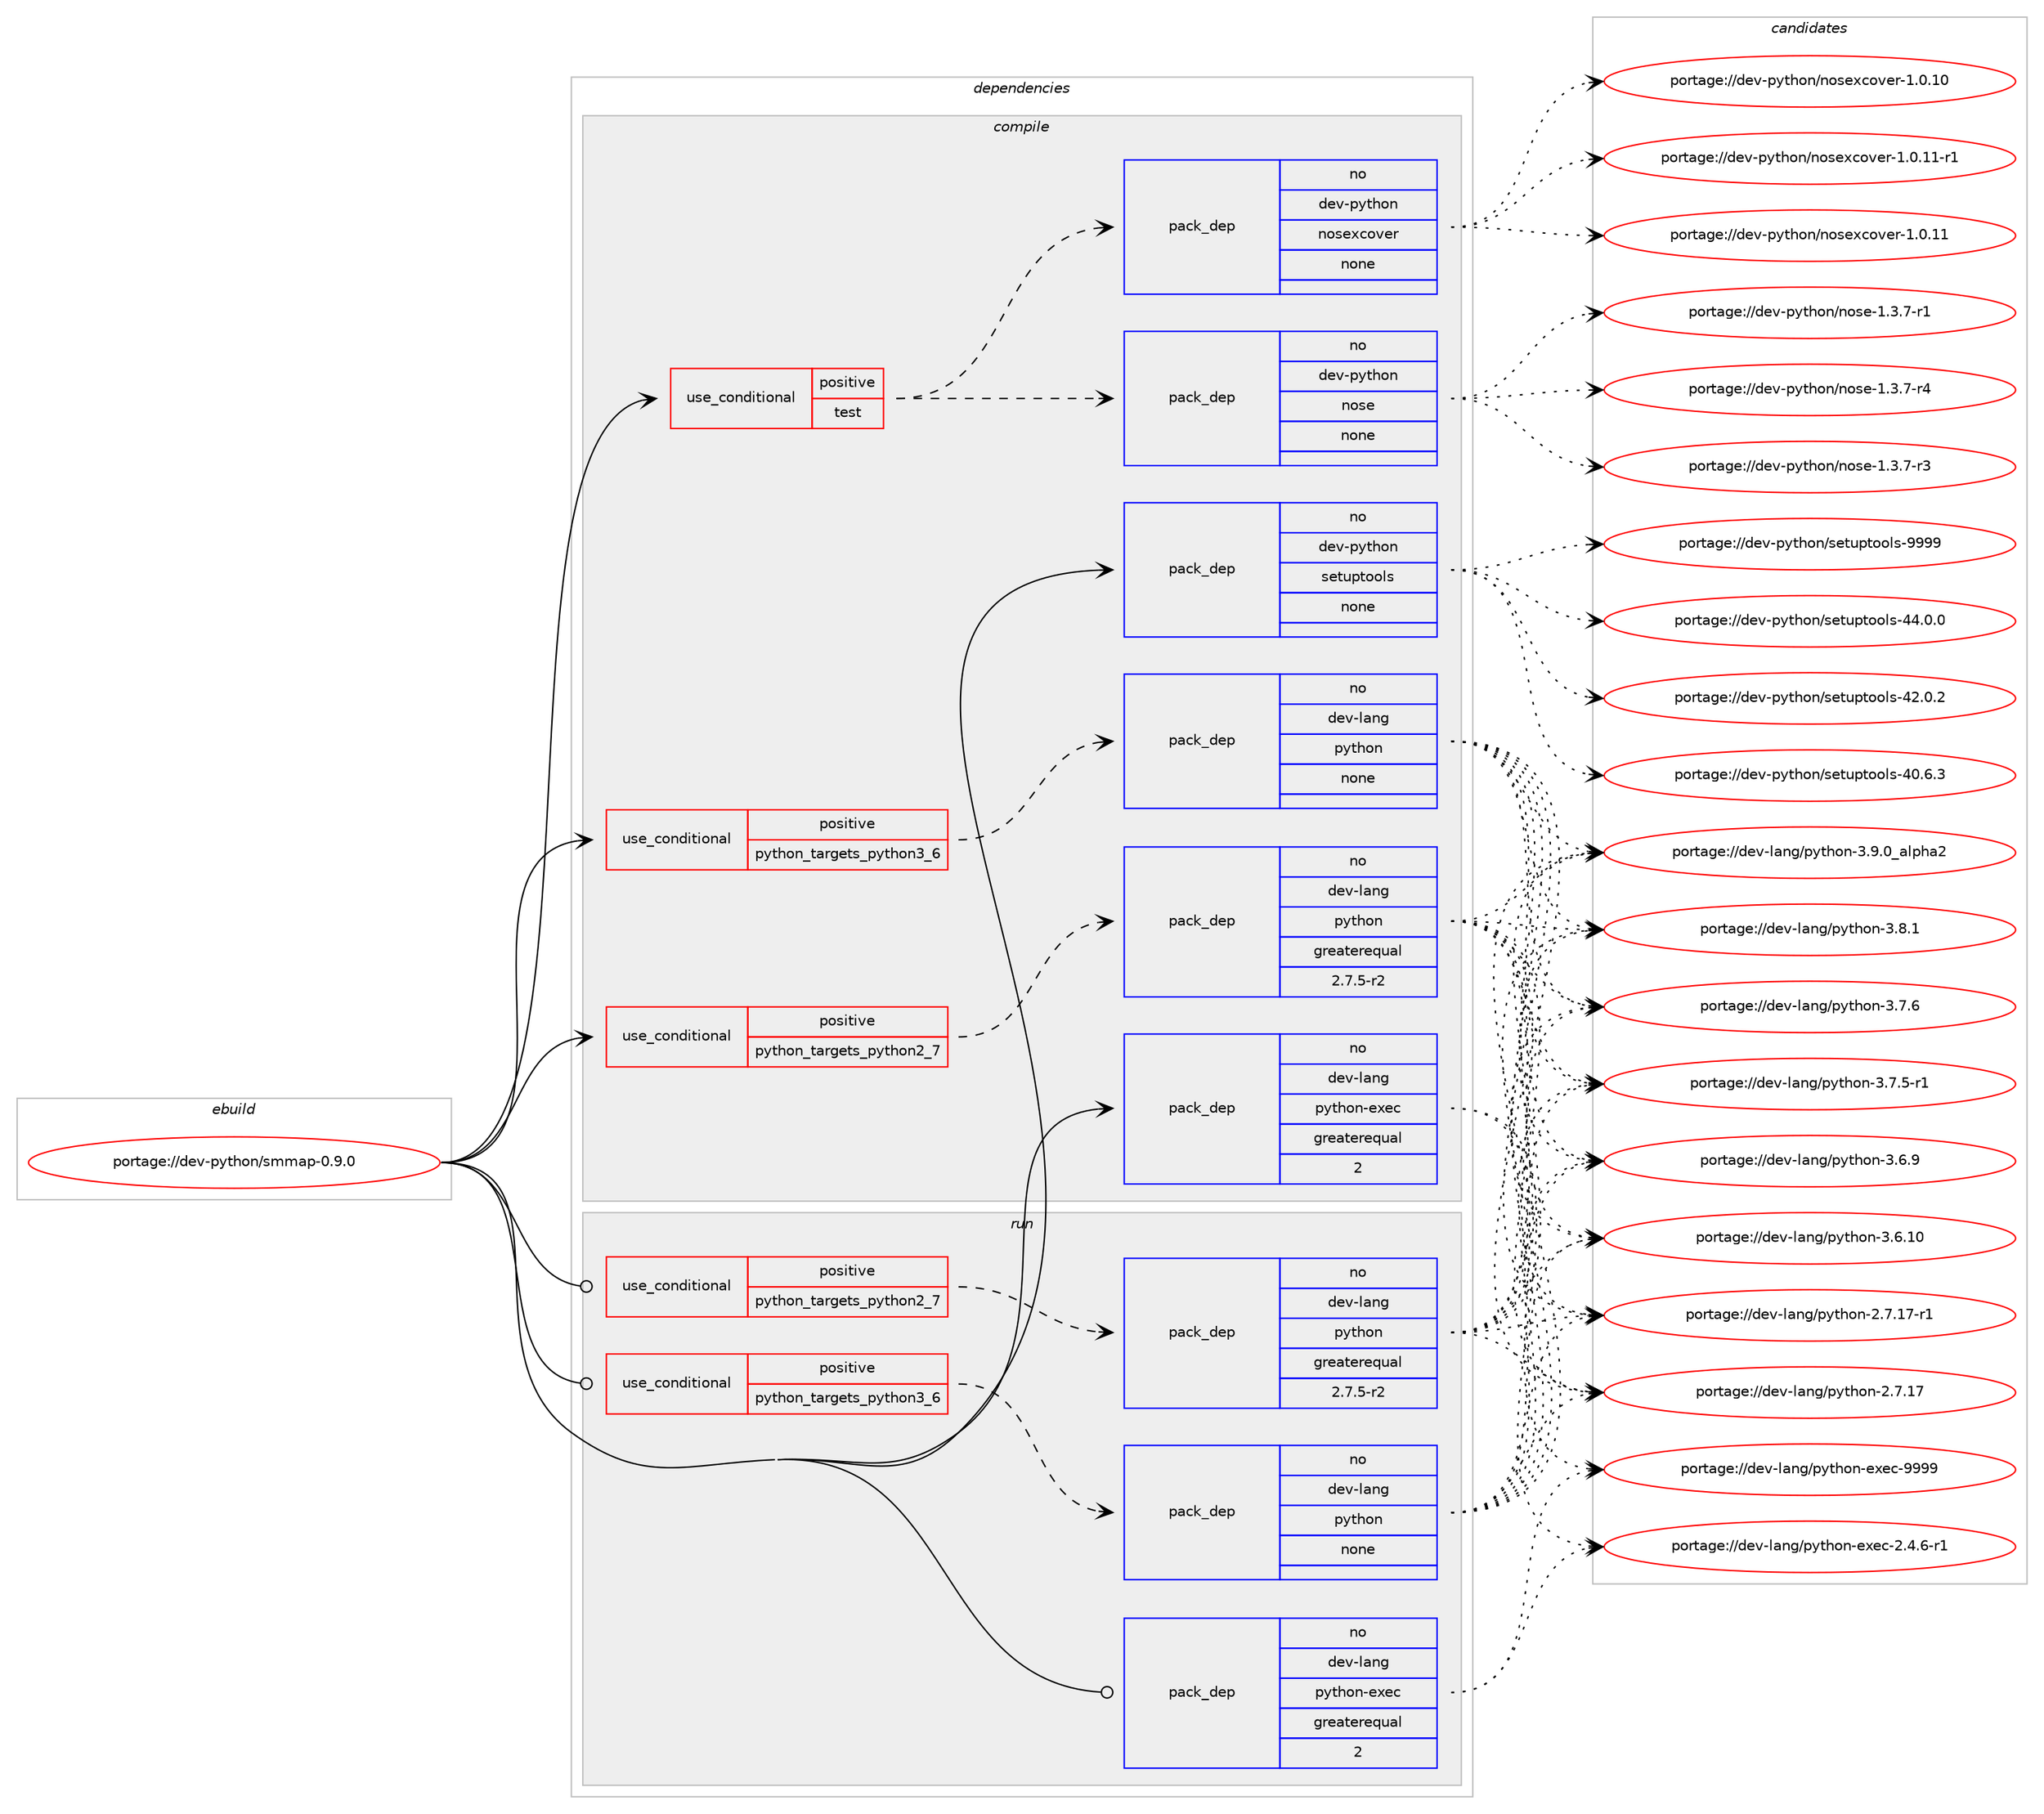 digraph prolog {

# *************
# Graph options
# *************

newrank=true;
concentrate=true;
compound=true;
graph [rankdir=LR,fontname=Helvetica,fontsize=10,ranksep=1.5];#, ranksep=2.5, nodesep=0.2];
edge  [arrowhead=vee];
node  [fontname=Helvetica,fontsize=10];

# **********
# The ebuild
# **********

subgraph cluster_leftcol {
color=gray;
rank=same;
label=<<i>ebuild</i>>;
id [label="portage://dev-python/smmap-0.9.0", color=red, width=4, href="../dev-python/smmap-0.9.0.svg"];
}

# ****************
# The dependencies
# ****************

subgraph cluster_midcol {
color=gray;
label=<<i>dependencies</i>>;
subgraph cluster_compile {
fillcolor="#eeeeee";
style=filled;
label=<<i>compile</i>>;
subgraph cond105884 {
dependency425597 [label=<<TABLE BORDER="0" CELLBORDER="1" CELLSPACING="0" CELLPADDING="4"><TR><TD ROWSPAN="3" CELLPADDING="10">use_conditional</TD></TR><TR><TD>positive</TD></TR><TR><TD>python_targets_python2_7</TD></TR></TABLE>>, shape=none, color=red];
subgraph pack314815 {
dependency425598 [label=<<TABLE BORDER="0" CELLBORDER="1" CELLSPACING="0" CELLPADDING="4" WIDTH="220"><TR><TD ROWSPAN="6" CELLPADDING="30">pack_dep</TD></TR><TR><TD WIDTH="110">no</TD></TR><TR><TD>dev-lang</TD></TR><TR><TD>python</TD></TR><TR><TD>greaterequal</TD></TR><TR><TD>2.7.5-r2</TD></TR></TABLE>>, shape=none, color=blue];
}
dependency425597:e -> dependency425598:w [weight=20,style="dashed",arrowhead="vee"];
}
id:e -> dependency425597:w [weight=20,style="solid",arrowhead="vee"];
subgraph cond105885 {
dependency425599 [label=<<TABLE BORDER="0" CELLBORDER="1" CELLSPACING="0" CELLPADDING="4"><TR><TD ROWSPAN="3" CELLPADDING="10">use_conditional</TD></TR><TR><TD>positive</TD></TR><TR><TD>python_targets_python3_6</TD></TR></TABLE>>, shape=none, color=red];
subgraph pack314816 {
dependency425600 [label=<<TABLE BORDER="0" CELLBORDER="1" CELLSPACING="0" CELLPADDING="4" WIDTH="220"><TR><TD ROWSPAN="6" CELLPADDING="30">pack_dep</TD></TR><TR><TD WIDTH="110">no</TD></TR><TR><TD>dev-lang</TD></TR><TR><TD>python</TD></TR><TR><TD>none</TD></TR><TR><TD></TD></TR></TABLE>>, shape=none, color=blue];
}
dependency425599:e -> dependency425600:w [weight=20,style="dashed",arrowhead="vee"];
}
id:e -> dependency425599:w [weight=20,style="solid",arrowhead="vee"];
subgraph cond105886 {
dependency425601 [label=<<TABLE BORDER="0" CELLBORDER="1" CELLSPACING="0" CELLPADDING="4"><TR><TD ROWSPAN="3" CELLPADDING="10">use_conditional</TD></TR><TR><TD>positive</TD></TR><TR><TD>test</TD></TR></TABLE>>, shape=none, color=red];
subgraph pack314817 {
dependency425602 [label=<<TABLE BORDER="0" CELLBORDER="1" CELLSPACING="0" CELLPADDING="4" WIDTH="220"><TR><TD ROWSPAN="6" CELLPADDING="30">pack_dep</TD></TR><TR><TD WIDTH="110">no</TD></TR><TR><TD>dev-python</TD></TR><TR><TD>nose</TD></TR><TR><TD>none</TD></TR><TR><TD></TD></TR></TABLE>>, shape=none, color=blue];
}
dependency425601:e -> dependency425602:w [weight=20,style="dashed",arrowhead="vee"];
subgraph pack314818 {
dependency425603 [label=<<TABLE BORDER="0" CELLBORDER="1" CELLSPACING="0" CELLPADDING="4" WIDTH="220"><TR><TD ROWSPAN="6" CELLPADDING="30">pack_dep</TD></TR><TR><TD WIDTH="110">no</TD></TR><TR><TD>dev-python</TD></TR><TR><TD>nosexcover</TD></TR><TR><TD>none</TD></TR><TR><TD></TD></TR></TABLE>>, shape=none, color=blue];
}
dependency425601:e -> dependency425603:w [weight=20,style="dashed",arrowhead="vee"];
}
id:e -> dependency425601:w [weight=20,style="solid",arrowhead="vee"];
subgraph pack314819 {
dependency425604 [label=<<TABLE BORDER="0" CELLBORDER="1" CELLSPACING="0" CELLPADDING="4" WIDTH="220"><TR><TD ROWSPAN="6" CELLPADDING="30">pack_dep</TD></TR><TR><TD WIDTH="110">no</TD></TR><TR><TD>dev-lang</TD></TR><TR><TD>python-exec</TD></TR><TR><TD>greaterequal</TD></TR><TR><TD>2</TD></TR></TABLE>>, shape=none, color=blue];
}
id:e -> dependency425604:w [weight=20,style="solid",arrowhead="vee"];
subgraph pack314820 {
dependency425605 [label=<<TABLE BORDER="0" CELLBORDER="1" CELLSPACING="0" CELLPADDING="4" WIDTH="220"><TR><TD ROWSPAN="6" CELLPADDING="30">pack_dep</TD></TR><TR><TD WIDTH="110">no</TD></TR><TR><TD>dev-python</TD></TR><TR><TD>setuptools</TD></TR><TR><TD>none</TD></TR><TR><TD></TD></TR></TABLE>>, shape=none, color=blue];
}
id:e -> dependency425605:w [weight=20,style="solid",arrowhead="vee"];
}
subgraph cluster_compileandrun {
fillcolor="#eeeeee";
style=filled;
label=<<i>compile and run</i>>;
}
subgraph cluster_run {
fillcolor="#eeeeee";
style=filled;
label=<<i>run</i>>;
subgraph cond105887 {
dependency425606 [label=<<TABLE BORDER="0" CELLBORDER="1" CELLSPACING="0" CELLPADDING="4"><TR><TD ROWSPAN="3" CELLPADDING="10">use_conditional</TD></TR><TR><TD>positive</TD></TR><TR><TD>python_targets_python2_7</TD></TR></TABLE>>, shape=none, color=red];
subgraph pack314821 {
dependency425607 [label=<<TABLE BORDER="0" CELLBORDER="1" CELLSPACING="0" CELLPADDING="4" WIDTH="220"><TR><TD ROWSPAN="6" CELLPADDING="30">pack_dep</TD></TR><TR><TD WIDTH="110">no</TD></TR><TR><TD>dev-lang</TD></TR><TR><TD>python</TD></TR><TR><TD>greaterequal</TD></TR><TR><TD>2.7.5-r2</TD></TR></TABLE>>, shape=none, color=blue];
}
dependency425606:e -> dependency425607:w [weight=20,style="dashed",arrowhead="vee"];
}
id:e -> dependency425606:w [weight=20,style="solid",arrowhead="odot"];
subgraph cond105888 {
dependency425608 [label=<<TABLE BORDER="0" CELLBORDER="1" CELLSPACING="0" CELLPADDING="4"><TR><TD ROWSPAN="3" CELLPADDING="10">use_conditional</TD></TR><TR><TD>positive</TD></TR><TR><TD>python_targets_python3_6</TD></TR></TABLE>>, shape=none, color=red];
subgraph pack314822 {
dependency425609 [label=<<TABLE BORDER="0" CELLBORDER="1" CELLSPACING="0" CELLPADDING="4" WIDTH="220"><TR><TD ROWSPAN="6" CELLPADDING="30">pack_dep</TD></TR><TR><TD WIDTH="110">no</TD></TR><TR><TD>dev-lang</TD></TR><TR><TD>python</TD></TR><TR><TD>none</TD></TR><TR><TD></TD></TR></TABLE>>, shape=none, color=blue];
}
dependency425608:e -> dependency425609:w [weight=20,style="dashed",arrowhead="vee"];
}
id:e -> dependency425608:w [weight=20,style="solid",arrowhead="odot"];
subgraph pack314823 {
dependency425610 [label=<<TABLE BORDER="0" CELLBORDER="1" CELLSPACING="0" CELLPADDING="4" WIDTH="220"><TR><TD ROWSPAN="6" CELLPADDING="30">pack_dep</TD></TR><TR><TD WIDTH="110">no</TD></TR><TR><TD>dev-lang</TD></TR><TR><TD>python-exec</TD></TR><TR><TD>greaterequal</TD></TR><TR><TD>2</TD></TR></TABLE>>, shape=none, color=blue];
}
id:e -> dependency425610:w [weight=20,style="solid",arrowhead="odot"];
}
}

# **************
# The candidates
# **************

subgraph cluster_choices {
rank=same;
color=gray;
label=<<i>candidates</i>>;

subgraph choice314815 {
color=black;
nodesep=1;
choice10010111845108971101034711212111610411111045514657464895971081121049750 [label="portage://dev-lang/python-3.9.0_alpha2", color=red, width=4,href="../dev-lang/python-3.9.0_alpha2.svg"];
choice100101118451089711010347112121116104111110455146564649 [label="portage://dev-lang/python-3.8.1", color=red, width=4,href="../dev-lang/python-3.8.1.svg"];
choice100101118451089711010347112121116104111110455146554654 [label="portage://dev-lang/python-3.7.6", color=red, width=4,href="../dev-lang/python-3.7.6.svg"];
choice1001011184510897110103471121211161041111104551465546534511449 [label="portage://dev-lang/python-3.7.5-r1", color=red, width=4,href="../dev-lang/python-3.7.5-r1.svg"];
choice100101118451089711010347112121116104111110455146544657 [label="portage://dev-lang/python-3.6.9", color=red, width=4,href="../dev-lang/python-3.6.9.svg"];
choice10010111845108971101034711212111610411111045514654464948 [label="portage://dev-lang/python-3.6.10", color=red, width=4,href="../dev-lang/python-3.6.10.svg"];
choice100101118451089711010347112121116104111110455046554649554511449 [label="portage://dev-lang/python-2.7.17-r1", color=red, width=4,href="../dev-lang/python-2.7.17-r1.svg"];
choice10010111845108971101034711212111610411111045504655464955 [label="portage://dev-lang/python-2.7.17", color=red, width=4,href="../dev-lang/python-2.7.17.svg"];
dependency425598:e -> choice10010111845108971101034711212111610411111045514657464895971081121049750:w [style=dotted,weight="100"];
dependency425598:e -> choice100101118451089711010347112121116104111110455146564649:w [style=dotted,weight="100"];
dependency425598:e -> choice100101118451089711010347112121116104111110455146554654:w [style=dotted,weight="100"];
dependency425598:e -> choice1001011184510897110103471121211161041111104551465546534511449:w [style=dotted,weight="100"];
dependency425598:e -> choice100101118451089711010347112121116104111110455146544657:w [style=dotted,weight="100"];
dependency425598:e -> choice10010111845108971101034711212111610411111045514654464948:w [style=dotted,weight="100"];
dependency425598:e -> choice100101118451089711010347112121116104111110455046554649554511449:w [style=dotted,weight="100"];
dependency425598:e -> choice10010111845108971101034711212111610411111045504655464955:w [style=dotted,weight="100"];
}
subgraph choice314816 {
color=black;
nodesep=1;
choice10010111845108971101034711212111610411111045514657464895971081121049750 [label="portage://dev-lang/python-3.9.0_alpha2", color=red, width=4,href="../dev-lang/python-3.9.0_alpha2.svg"];
choice100101118451089711010347112121116104111110455146564649 [label="portage://dev-lang/python-3.8.1", color=red, width=4,href="../dev-lang/python-3.8.1.svg"];
choice100101118451089711010347112121116104111110455146554654 [label="portage://dev-lang/python-3.7.6", color=red, width=4,href="../dev-lang/python-3.7.6.svg"];
choice1001011184510897110103471121211161041111104551465546534511449 [label="portage://dev-lang/python-3.7.5-r1", color=red, width=4,href="../dev-lang/python-3.7.5-r1.svg"];
choice100101118451089711010347112121116104111110455146544657 [label="portage://dev-lang/python-3.6.9", color=red, width=4,href="../dev-lang/python-3.6.9.svg"];
choice10010111845108971101034711212111610411111045514654464948 [label="portage://dev-lang/python-3.6.10", color=red, width=4,href="../dev-lang/python-3.6.10.svg"];
choice100101118451089711010347112121116104111110455046554649554511449 [label="portage://dev-lang/python-2.7.17-r1", color=red, width=4,href="../dev-lang/python-2.7.17-r1.svg"];
choice10010111845108971101034711212111610411111045504655464955 [label="portage://dev-lang/python-2.7.17", color=red, width=4,href="../dev-lang/python-2.7.17.svg"];
dependency425600:e -> choice10010111845108971101034711212111610411111045514657464895971081121049750:w [style=dotted,weight="100"];
dependency425600:e -> choice100101118451089711010347112121116104111110455146564649:w [style=dotted,weight="100"];
dependency425600:e -> choice100101118451089711010347112121116104111110455146554654:w [style=dotted,weight="100"];
dependency425600:e -> choice1001011184510897110103471121211161041111104551465546534511449:w [style=dotted,weight="100"];
dependency425600:e -> choice100101118451089711010347112121116104111110455146544657:w [style=dotted,weight="100"];
dependency425600:e -> choice10010111845108971101034711212111610411111045514654464948:w [style=dotted,weight="100"];
dependency425600:e -> choice100101118451089711010347112121116104111110455046554649554511449:w [style=dotted,weight="100"];
dependency425600:e -> choice10010111845108971101034711212111610411111045504655464955:w [style=dotted,weight="100"];
}
subgraph choice314817 {
color=black;
nodesep=1;
choice10010111845112121116104111110471101111151014549465146554511452 [label="portage://dev-python/nose-1.3.7-r4", color=red, width=4,href="../dev-python/nose-1.3.7-r4.svg"];
choice10010111845112121116104111110471101111151014549465146554511451 [label="portage://dev-python/nose-1.3.7-r3", color=red, width=4,href="../dev-python/nose-1.3.7-r3.svg"];
choice10010111845112121116104111110471101111151014549465146554511449 [label="portage://dev-python/nose-1.3.7-r1", color=red, width=4,href="../dev-python/nose-1.3.7-r1.svg"];
dependency425602:e -> choice10010111845112121116104111110471101111151014549465146554511452:w [style=dotted,weight="100"];
dependency425602:e -> choice10010111845112121116104111110471101111151014549465146554511451:w [style=dotted,weight="100"];
dependency425602:e -> choice10010111845112121116104111110471101111151014549465146554511449:w [style=dotted,weight="100"];
}
subgraph choice314818 {
color=black;
nodesep=1;
choice100101118451121211161041111104711011111510112099111118101114454946484649494511449 [label="portage://dev-python/nosexcover-1.0.11-r1", color=red, width=4,href="../dev-python/nosexcover-1.0.11-r1.svg"];
choice10010111845112121116104111110471101111151011209911111810111445494648464949 [label="portage://dev-python/nosexcover-1.0.11", color=red, width=4,href="../dev-python/nosexcover-1.0.11.svg"];
choice10010111845112121116104111110471101111151011209911111810111445494648464948 [label="portage://dev-python/nosexcover-1.0.10", color=red, width=4,href="../dev-python/nosexcover-1.0.10.svg"];
dependency425603:e -> choice100101118451121211161041111104711011111510112099111118101114454946484649494511449:w [style=dotted,weight="100"];
dependency425603:e -> choice10010111845112121116104111110471101111151011209911111810111445494648464949:w [style=dotted,weight="100"];
dependency425603:e -> choice10010111845112121116104111110471101111151011209911111810111445494648464948:w [style=dotted,weight="100"];
}
subgraph choice314819 {
color=black;
nodesep=1;
choice10010111845108971101034711212111610411111045101120101994557575757 [label="portage://dev-lang/python-exec-9999", color=red, width=4,href="../dev-lang/python-exec-9999.svg"];
choice10010111845108971101034711212111610411111045101120101994550465246544511449 [label="portage://dev-lang/python-exec-2.4.6-r1", color=red, width=4,href="../dev-lang/python-exec-2.4.6-r1.svg"];
dependency425604:e -> choice10010111845108971101034711212111610411111045101120101994557575757:w [style=dotted,weight="100"];
dependency425604:e -> choice10010111845108971101034711212111610411111045101120101994550465246544511449:w [style=dotted,weight="100"];
}
subgraph choice314820 {
color=black;
nodesep=1;
choice10010111845112121116104111110471151011161171121161111111081154557575757 [label="portage://dev-python/setuptools-9999", color=red, width=4,href="../dev-python/setuptools-9999.svg"];
choice100101118451121211161041111104711510111611711211611111110811545525246484648 [label="portage://dev-python/setuptools-44.0.0", color=red, width=4,href="../dev-python/setuptools-44.0.0.svg"];
choice100101118451121211161041111104711510111611711211611111110811545525046484650 [label="portage://dev-python/setuptools-42.0.2", color=red, width=4,href="../dev-python/setuptools-42.0.2.svg"];
choice100101118451121211161041111104711510111611711211611111110811545524846544651 [label="portage://dev-python/setuptools-40.6.3", color=red, width=4,href="../dev-python/setuptools-40.6.3.svg"];
dependency425605:e -> choice10010111845112121116104111110471151011161171121161111111081154557575757:w [style=dotted,weight="100"];
dependency425605:e -> choice100101118451121211161041111104711510111611711211611111110811545525246484648:w [style=dotted,weight="100"];
dependency425605:e -> choice100101118451121211161041111104711510111611711211611111110811545525046484650:w [style=dotted,weight="100"];
dependency425605:e -> choice100101118451121211161041111104711510111611711211611111110811545524846544651:w [style=dotted,weight="100"];
}
subgraph choice314821 {
color=black;
nodesep=1;
choice10010111845108971101034711212111610411111045514657464895971081121049750 [label="portage://dev-lang/python-3.9.0_alpha2", color=red, width=4,href="../dev-lang/python-3.9.0_alpha2.svg"];
choice100101118451089711010347112121116104111110455146564649 [label="portage://dev-lang/python-3.8.1", color=red, width=4,href="../dev-lang/python-3.8.1.svg"];
choice100101118451089711010347112121116104111110455146554654 [label="portage://dev-lang/python-3.7.6", color=red, width=4,href="../dev-lang/python-3.7.6.svg"];
choice1001011184510897110103471121211161041111104551465546534511449 [label="portage://dev-lang/python-3.7.5-r1", color=red, width=4,href="../dev-lang/python-3.7.5-r1.svg"];
choice100101118451089711010347112121116104111110455146544657 [label="portage://dev-lang/python-3.6.9", color=red, width=4,href="../dev-lang/python-3.6.9.svg"];
choice10010111845108971101034711212111610411111045514654464948 [label="portage://dev-lang/python-3.6.10", color=red, width=4,href="../dev-lang/python-3.6.10.svg"];
choice100101118451089711010347112121116104111110455046554649554511449 [label="portage://dev-lang/python-2.7.17-r1", color=red, width=4,href="../dev-lang/python-2.7.17-r1.svg"];
choice10010111845108971101034711212111610411111045504655464955 [label="portage://dev-lang/python-2.7.17", color=red, width=4,href="../dev-lang/python-2.7.17.svg"];
dependency425607:e -> choice10010111845108971101034711212111610411111045514657464895971081121049750:w [style=dotted,weight="100"];
dependency425607:e -> choice100101118451089711010347112121116104111110455146564649:w [style=dotted,weight="100"];
dependency425607:e -> choice100101118451089711010347112121116104111110455146554654:w [style=dotted,weight="100"];
dependency425607:e -> choice1001011184510897110103471121211161041111104551465546534511449:w [style=dotted,weight="100"];
dependency425607:e -> choice100101118451089711010347112121116104111110455146544657:w [style=dotted,weight="100"];
dependency425607:e -> choice10010111845108971101034711212111610411111045514654464948:w [style=dotted,weight="100"];
dependency425607:e -> choice100101118451089711010347112121116104111110455046554649554511449:w [style=dotted,weight="100"];
dependency425607:e -> choice10010111845108971101034711212111610411111045504655464955:w [style=dotted,weight="100"];
}
subgraph choice314822 {
color=black;
nodesep=1;
choice10010111845108971101034711212111610411111045514657464895971081121049750 [label="portage://dev-lang/python-3.9.0_alpha2", color=red, width=4,href="../dev-lang/python-3.9.0_alpha2.svg"];
choice100101118451089711010347112121116104111110455146564649 [label="portage://dev-lang/python-3.8.1", color=red, width=4,href="../dev-lang/python-3.8.1.svg"];
choice100101118451089711010347112121116104111110455146554654 [label="portage://dev-lang/python-3.7.6", color=red, width=4,href="../dev-lang/python-3.7.6.svg"];
choice1001011184510897110103471121211161041111104551465546534511449 [label="portage://dev-lang/python-3.7.5-r1", color=red, width=4,href="../dev-lang/python-3.7.5-r1.svg"];
choice100101118451089711010347112121116104111110455146544657 [label="portage://dev-lang/python-3.6.9", color=red, width=4,href="../dev-lang/python-3.6.9.svg"];
choice10010111845108971101034711212111610411111045514654464948 [label="portage://dev-lang/python-3.6.10", color=red, width=4,href="../dev-lang/python-3.6.10.svg"];
choice100101118451089711010347112121116104111110455046554649554511449 [label="portage://dev-lang/python-2.7.17-r1", color=red, width=4,href="../dev-lang/python-2.7.17-r1.svg"];
choice10010111845108971101034711212111610411111045504655464955 [label="portage://dev-lang/python-2.7.17", color=red, width=4,href="../dev-lang/python-2.7.17.svg"];
dependency425609:e -> choice10010111845108971101034711212111610411111045514657464895971081121049750:w [style=dotted,weight="100"];
dependency425609:e -> choice100101118451089711010347112121116104111110455146564649:w [style=dotted,weight="100"];
dependency425609:e -> choice100101118451089711010347112121116104111110455146554654:w [style=dotted,weight="100"];
dependency425609:e -> choice1001011184510897110103471121211161041111104551465546534511449:w [style=dotted,weight="100"];
dependency425609:e -> choice100101118451089711010347112121116104111110455146544657:w [style=dotted,weight="100"];
dependency425609:e -> choice10010111845108971101034711212111610411111045514654464948:w [style=dotted,weight="100"];
dependency425609:e -> choice100101118451089711010347112121116104111110455046554649554511449:w [style=dotted,weight="100"];
dependency425609:e -> choice10010111845108971101034711212111610411111045504655464955:w [style=dotted,weight="100"];
}
subgraph choice314823 {
color=black;
nodesep=1;
choice10010111845108971101034711212111610411111045101120101994557575757 [label="portage://dev-lang/python-exec-9999", color=red, width=4,href="../dev-lang/python-exec-9999.svg"];
choice10010111845108971101034711212111610411111045101120101994550465246544511449 [label="portage://dev-lang/python-exec-2.4.6-r1", color=red, width=4,href="../dev-lang/python-exec-2.4.6-r1.svg"];
dependency425610:e -> choice10010111845108971101034711212111610411111045101120101994557575757:w [style=dotted,weight="100"];
dependency425610:e -> choice10010111845108971101034711212111610411111045101120101994550465246544511449:w [style=dotted,weight="100"];
}
}

}
